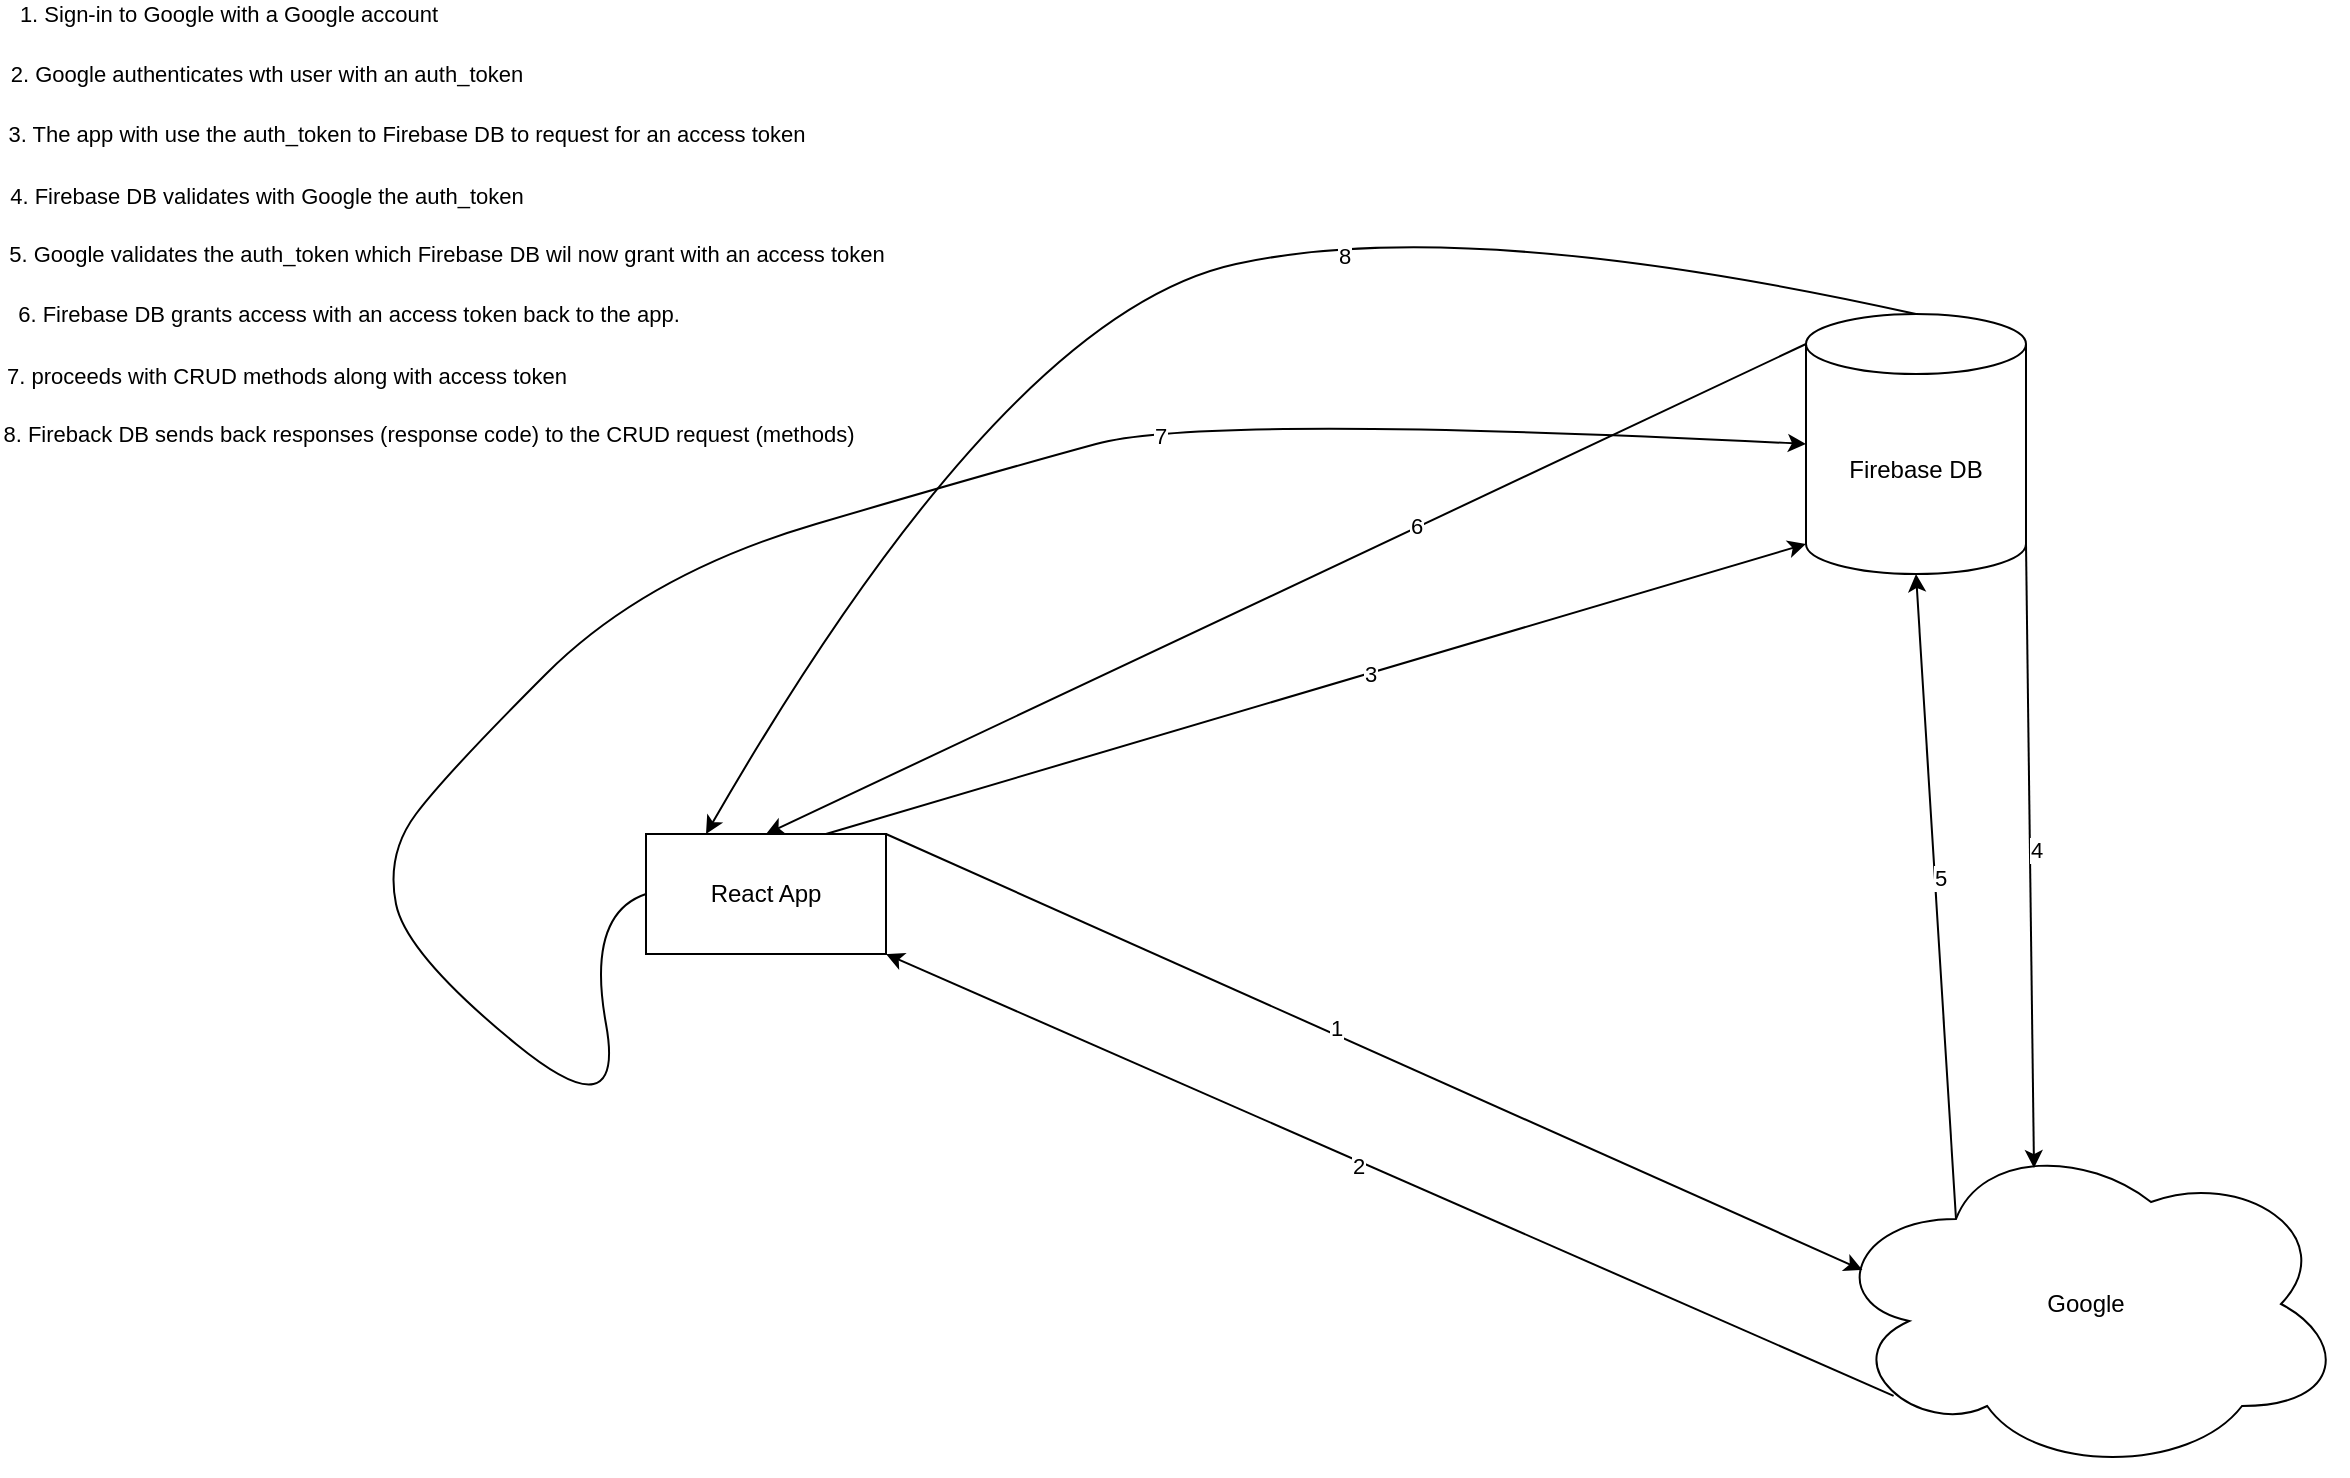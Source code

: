 <mxfile version="24.7.16">
  <diagram name="Page-1" id="79Mp-K0NoMamogRPP8yi">
    <mxGraphModel dx="1687" dy="868" grid="1" gridSize="10" guides="1" tooltips="1" connect="1" arrows="1" fold="1" page="1" pageScale="1" pageWidth="850" pageHeight="1100" math="0" shadow="0">
      <root>
        <mxCell id="0" />
        <mxCell id="1" parent="0" />
        <mxCell id="XT0uwpQFi3JfV9xLX5Nc-1" value="React App" style="rounded=0;whiteSpace=wrap;html=1;" vertex="1" parent="1">
          <mxGeometry x="360" y="490" width="120" height="60" as="geometry" />
        </mxCell>
        <mxCell id="XT0uwpQFi3JfV9xLX5Nc-2" value="Firebase DB" style="shape=cylinder3;whiteSpace=wrap;html=1;boundedLbl=1;backgroundOutline=1;size=15;" vertex="1" parent="1">
          <mxGeometry x="940" y="230" width="110" height="130" as="geometry" />
        </mxCell>
        <mxCell id="XT0uwpQFi3JfV9xLX5Nc-3" value="Google" style="ellipse;shape=cloud;whiteSpace=wrap;html=1;" vertex="1" parent="1">
          <mxGeometry x="950" y="640" width="260" height="170" as="geometry" />
        </mxCell>
        <mxCell id="XT0uwpQFi3JfV9xLX5Nc-5" value="" style="endArrow=classic;html=1;rounded=0;exitX=1;exitY=0;exitDx=0;exitDy=0;entryX=0.07;entryY=0.4;entryDx=0;entryDy=0;entryPerimeter=0;" edge="1" parent="1" source="XT0uwpQFi3JfV9xLX5Nc-1" target="XT0uwpQFi3JfV9xLX5Nc-3">
          <mxGeometry width="50" height="50" relative="1" as="geometry">
            <mxPoint x="720" y="570" as="sourcePoint" />
            <mxPoint x="770" y="520" as="targetPoint" />
          </mxGeometry>
        </mxCell>
        <mxCell id="XT0uwpQFi3JfV9xLX5Nc-6" value="1. Sign-in to Google with a Google account" style="edgeLabel;html=1;align=center;verticalAlign=middle;resizable=0;points=[];" vertex="1" connectable="0" parent="XT0uwpQFi3JfV9xLX5Nc-5">
          <mxGeometry x="-0.426" y="2" relative="1" as="geometry">
            <mxPoint x="-470" y="-471" as="offset" />
          </mxGeometry>
        </mxCell>
        <mxCell id="XT0uwpQFi3JfV9xLX5Nc-16" value="1" style="edgeLabel;html=1;align=center;verticalAlign=middle;resizable=0;points=[];" vertex="1" connectable="0" parent="XT0uwpQFi3JfV9xLX5Nc-5">
          <mxGeometry x="-0.084" y="3" relative="1" as="geometry">
            <mxPoint as="offset" />
          </mxGeometry>
        </mxCell>
        <mxCell id="XT0uwpQFi3JfV9xLX5Nc-7" value="" style="endArrow=classic;html=1;rounded=0;entryX=1;entryY=1;entryDx=0;entryDy=0;exitX=0.13;exitY=0.77;exitDx=0;exitDy=0;exitPerimeter=0;" edge="1" parent="1" source="XT0uwpQFi3JfV9xLX5Nc-3" target="XT0uwpQFi3JfV9xLX5Nc-1">
          <mxGeometry width="50" height="50" relative="1" as="geometry">
            <mxPoint x="720" y="570" as="sourcePoint" />
            <mxPoint x="770" y="520" as="targetPoint" />
          </mxGeometry>
        </mxCell>
        <mxCell id="XT0uwpQFi3JfV9xLX5Nc-8" value="2. Google authenticates wth user with an auth_token" style="edgeLabel;html=1;align=center;verticalAlign=middle;resizable=0;points=[];" vertex="1" connectable="0" parent="XT0uwpQFi3JfV9xLX5Nc-7">
          <mxGeometry x="0.413" y="1" relative="1" as="geometry">
            <mxPoint x="-458" y="-506" as="offset" />
          </mxGeometry>
        </mxCell>
        <mxCell id="XT0uwpQFi3JfV9xLX5Nc-17" value="2" style="edgeLabel;html=1;align=center;verticalAlign=middle;resizable=0;points=[];" vertex="1" connectable="0" parent="XT0uwpQFi3JfV9xLX5Nc-7">
          <mxGeometry x="0.062" y="2" relative="1" as="geometry">
            <mxPoint as="offset" />
          </mxGeometry>
        </mxCell>
        <mxCell id="XT0uwpQFi3JfV9xLX5Nc-9" value="" style="endArrow=classic;html=1;rounded=0;entryX=0;entryY=1;entryDx=0;entryDy=-15;entryPerimeter=0;exitX=0.75;exitY=0;exitDx=0;exitDy=0;" edge="1" parent="1" source="XT0uwpQFi3JfV9xLX5Nc-1" target="XT0uwpQFi3JfV9xLX5Nc-2">
          <mxGeometry width="50" height="50" relative="1" as="geometry">
            <mxPoint x="720" y="570" as="sourcePoint" />
            <mxPoint x="770" y="520" as="targetPoint" />
          </mxGeometry>
        </mxCell>
        <mxCell id="XT0uwpQFi3JfV9xLX5Nc-10" value="3. The app with use the auth_token to Firebase DB to request for an access token" style="edgeLabel;html=1;align=center;verticalAlign=middle;resizable=0;points=[];" vertex="1" connectable="0" parent="XT0uwpQFi3JfV9xLX5Nc-9">
          <mxGeometry x="-0.001" y="3" relative="1" as="geometry">
            <mxPoint x="-454" y="-275" as="offset" />
          </mxGeometry>
        </mxCell>
        <mxCell id="XT0uwpQFi3JfV9xLX5Nc-18" value="3" style="edgeLabel;html=1;align=center;verticalAlign=middle;resizable=0;points=[];" vertex="1" connectable="0" parent="XT0uwpQFi3JfV9xLX5Nc-9">
          <mxGeometry x="0.107" relative="1" as="geometry">
            <mxPoint as="offset" />
          </mxGeometry>
        </mxCell>
        <mxCell id="XT0uwpQFi3JfV9xLX5Nc-11" value="" style="endArrow=classic;html=1;rounded=0;exitX=1;exitY=1;exitDx=0;exitDy=-15;exitPerimeter=0;entryX=0.4;entryY=0.1;entryDx=0;entryDy=0;entryPerimeter=0;" edge="1" parent="1" source="XT0uwpQFi3JfV9xLX5Nc-2" target="XT0uwpQFi3JfV9xLX5Nc-3">
          <mxGeometry width="50" height="50" relative="1" as="geometry">
            <mxPoint x="970" y="400" as="sourcePoint" />
            <mxPoint x="1020" y="350" as="targetPoint" />
          </mxGeometry>
        </mxCell>
        <mxCell id="XT0uwpQFi3JfV9xLX5Nc-12" value="4. Firebase DB validates with Google the auth_token" style="edgeLabel;html=1;align=center;verticalAlign=middle;resizable=0;points=[];" vertex="1" connectable="0" parent="XT0uwpQFi3JfV9xLX5Nc-11">
          <mxGeometry x="-0.556" relative="1" as="geometry">
            <mxPoint x="-881" y="-244" as="offset" />
          </mxGeometry>
        </mxCell>
        <mxCell id="XT0uwpQFi3JfV9xLX5Nc-19" value="4" style="edgeLabel;html=1;align=center;verticalAlign=middle;resizable=0;points=[];" vertex="1" connectable="0" parent="XT0uwpQFi3JfV9xLX5Nc-11">
          <mxGeometry x="-0.02" y="3" relative="1" as="geometry">
            <mxPoint as="offset" />
          </mxGeometry>
        </mxCell>
        <mxCell id="XT0uwpQFi3JfV9xLX5Nc-13" value="" style="endArrow=classic;html=1;rounded=0;entryX=0.5;entryY=1;entryDx=0;entryDy=0;entryPerimeter=0;exitX=0.25;exitY=0.25;exitDx=0;exitDy=0;exitPerimeter=0;" edge="1" parent="1" source="XT0uwpQFi3JfV9xLX5Nc-3" target="XT0uwpQFi3JfV9xLX5Nc-2">
          <mxGeometry width="50" height="50" relative="1" as="geometry">
            <mxPoint x="960" y="600" as="sourcePoint" />
            <mxPoint x="1010" y="550" as="targetPoint" />
          </mxGeometry>
        </mxCell>
        <mxCell id="XT0uwpQFi3JfV9xLX5Nc-14" value="5. Google validates the auth_token which Firebase DB wil now grant with an access token" style="edgeLabel;html=1;align=center;verticalAlign=middle;resizable=0;points=[];" vertex="1" connectable="0" parent="XT0uwpQFi3JfV9xLX5Nc-13">
          <mxGeometry x="0.24" relative="1" as="geometry">
            <mxPoint x="-743" y="-283" as="offset" />
          </mxGeometry>
        </mxCell>
        <mxCell id="XT0uwpQFi3JfV9xLX5Nc-20" value="5" style="edgeLabel;html=1;align=center;verticalAlign=middle;resizable=0;points=[];" vertex="1" connectable="0" parent="XT0uwpQFi3JfV9xLX5Nc-13">
          <mxGeometry x="0.057" y="-2" relative="1" as="geometry">
            <mxPoint as="offset" />
          </mxGeometry>
        </mxCell>
        <mxCell id="XT0uwpQFi3JfV9xLX5Nc-15" value="" style="endArrow=classic;html=1;rounded=0;entryX=0.5;entryY=0;entryDx=0;entryDy=0;exitX=0;exitY=0;exitDx=0;exitDy=15;exitPerimeter=0;" edge="1" parent="1" source="XT0uwpQFi3JfV9xLX5Nc-2" target="XT0uwpQFi3JfV9xLX5Nc-1">
          <mxGeometry width="50" height="50" relative="1" as="geometry">
            <mxPoint x="800" y="560" as="sourcePoint" />
            <mxPoint x="850" y="510" as="targetPoint" />
          </mxGeometry>
        </mxCell>
        <mxCell id="XT0uwpQFi3JfV9xLX5Nc-21" value="6. Firebase DB grants access with an access token back to the app." style="edgeLabel;html=1;align=center;verticalAlign=middle;resizable=0;points=[];" vertex="1" connectable="0" parent="XT0uwpQFi3JfV9xLX5Nc-15">
          <mxGeometry x="-0.109" y="3" relative="1" as="geometry">
            <mxPoint x="-499" y="-127" as="offset" />
          </mxGeometry>
        </mxCell>
        <mxCell id="XT0uwpQFi3JfV9xLX5Nc-22" value="6" style="edgeLabel;html=1;align=center;verticalAlign=middle;resizable=0;points=[];" vertex="1" connectable="0" parent="XT0uwpQFi3JfV9xLX5Nc-15">
          <mxGeometry x="-0.251" y="-1" relative="1" as="geometry">
            <mxPoint as="offset" />
          </mxGeometry>
        </mxCell>
        <mxCell id="XT0uwpQFi3JfV9xLX5Nc-23" value="" style="curved=1;endArrow=classic;html=1;rounded=0;exitX=0;exitY=0.5;exitDx=0;exitDy=0;entryX=0;entryY=0.5;entryDx=0;entryDy=0;entryPerimeter=0;" edge="1" parent="1" source="XT0uwpQFi3JfV9xLX5Nc-1" target="XT0uwpQFi3JfV9xLX5Nc-2">
          <mxGeometry width="50" height="50" relative="1" as="geometry">
            <mxPoint x="300" y="640" as="sourcePoint" />
            <mxPoint x="990" y="220" as="targetPoint" />
            <Array as="points">
              <mxPoint x="330" y="530" />
              <mxPoint x="350" y="640" />
              <mxPoint x="240" y="550" />
              <mxPoint x="230" y="500" />
              <mxPoint x="260" y="460" />
              <mxPoint x="360" y="360" />
              <mxPoint x="530" y="310" />
              <mxPoint x="640" y="280" />
            </Array>
          </mxGeometry>
        </mxCell>
        <mxCell id="XT0uwpQFi3JfV9xLX5Nc-24" value="7" style="edgeLabel;html=1;align=center;verticalAlign=middle;resizable=0;points=[];" vertex="1" connectable="0" parent="XT0uwpQFi3JfV9xLX5Nc-23">
          <mxGeometry x="0.418" y="-4" relative="1" as="geometry">
            <mxPoint as="offset" />
          </mxGeometry>
        </mxCell>
        <mxCell id="XT0uwpQFi3JfV9xLX5Nc-25" value="7. proceeds with CRUD methods along with access token" style="edgeLabel;html=1;align=center;verticalAlign=middle;resizable=0;points=[];" vertex="1" connectable="0" parent="XT0uwpQFi3JfV9xLX5Nc-23">
          <mxGeometry x="0.357" y="-5" relative="1" as="geometry">
            <mxPoint x="-404" y="-40" as="offset" />
          </mxGeometry>
        </mxCell>
        <mxCell id="XT0uwpQFi3JfV9xLX5Nc-26" value="" style="curved=1;endArrow=classic;html=1;rounded=0;entryX=0.25;entryY=0;entryDx=0;entryDy=0;exitX=0.5;exitY=0;exitDx=0;exitDy=0;exitPerimeter=0;" edge="1" parent="1" source="XT0uwpQFi3JfV9xLX5Nc-2" target="XT0uwpQFi3JfV9xLX5Nc-1">
          <mxGeometry width="50" height="50" relative="1" as="geometry">
            <mxPoint x="910" y="540" as="sourcePoint" />
            <mxPoint x="850" y="510" as="targetPoint" />
            <Array as="points">
              <mxPoint x="770" y="180" />
              <mxPoint x="540" y="230" />
            </Array>
          </mxGeometry>
        </mxCell>
        <mxCell id="XT0uwpQFi3JfV9xLX5Nc-27" value="8" style="edgeLabel;html=1;align=center;verticalAlign=middle;resizable=0;points=[];" vertex="1" connectable="0" parent="XT0uwpQFi3JfV9xLX5Nc-26">
          <mxGeometry x="-0.23" y="7" relative="1" as="geometry">
            <mxPoint as="offset" />
          </mxGeometry>
        </mxCell>
        <mxCell id="XT0uwpQFi3JfV9xLX5Nc-28" value="8. Fireback DB sends back responses (response code) to the CRUD request (methods)" style="edgeLabel;html=1;align=center;verticalAlign=middle;resizable=0;points=[];" vertex="1" connectable="0" parent="XT0uwpQFi3JfV9xLX5Nc-26">
          <mxGeometry x="-0.356" y="16" relative="1" as="geometry">
            <mxPoint x="-507" y="91" as="offset" />
          </mxGeometry>
        </mxCell>
      </root>
    </mxGraphModel>
  </diagram>
</mxfile>
